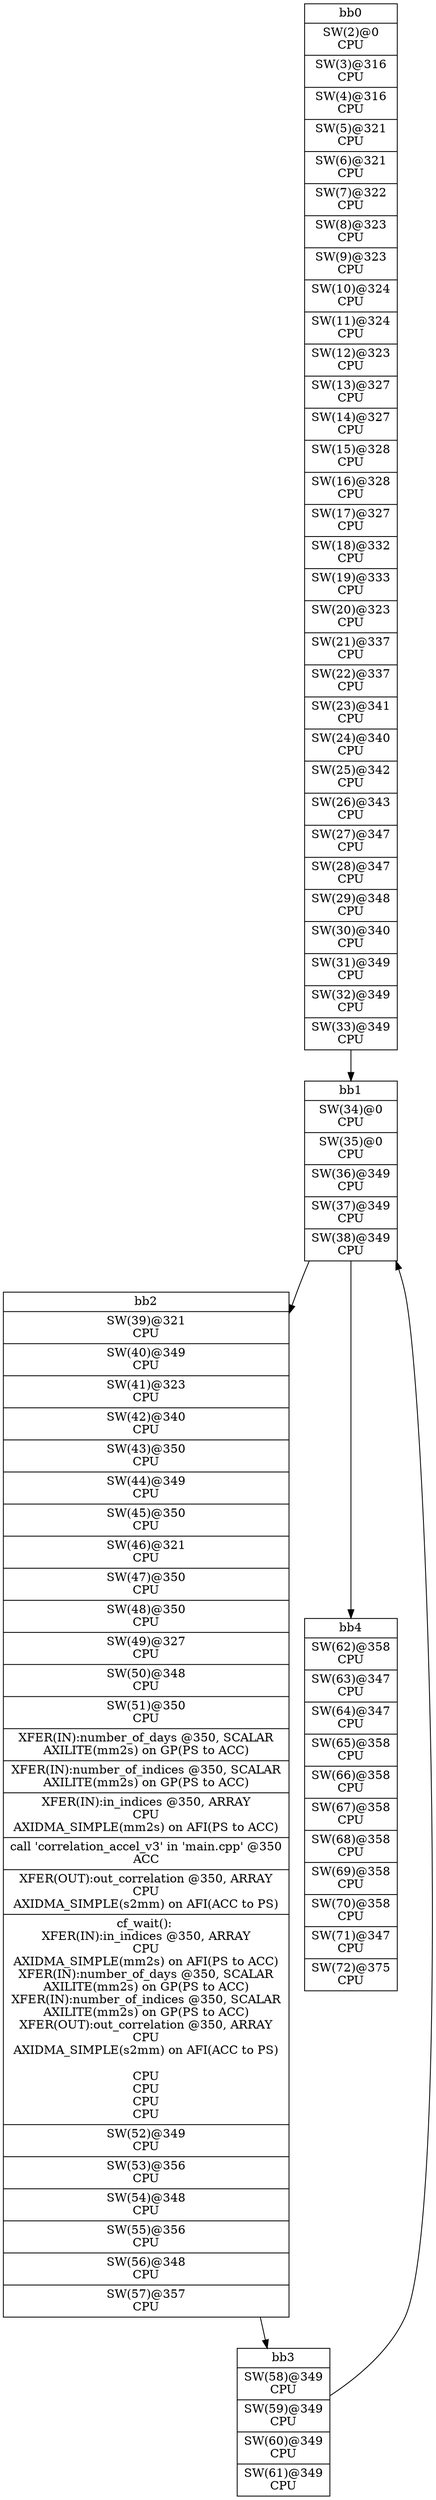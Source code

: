 digraph CDFG {
node [shape=record];
bb0 [shape=record, label = "{bb0|<x0x2a6e1f0>SW(2)@0\nCPU\n|<x0x2a70a70>SW(3)@316\nCPU\n|<x0x2a6e3d0>SW(4)@316\nCPU\n|<x0x2a6e610>SW(5)@321\nCPU\n|<x0x2a6e840>SW(6)@321\nCPU\n|<x0x2a6ea70>SW(7)@322\nCPU\n|<x0x2a6eca0>SW(8)@323\nCPU\n|<x0x2a6eed0>SW(9)@323\nCPU\n|<x0x2a6f100>SW(10)@324\nCPU\n|<x0x2a70d10>SW(11)@324\nCPU\n|<x0x2a70ed0>SW(12)@323\nCPU\n|<x0x2a71110>SW(13)@327\nCPU\n|<x0x2a71340>SW(14)@327\nCPU\n|<x0x2a71570>SW(15)@328\nCPU\n|<x0x2a717c0>SW(16)@328\nCPU\n|<x0x2a719d0>SW(17)@327\nCPU\n|<x0x2a71c10>SW(18)@332\nCPU\n|<x0x2a726a0>SW(19)@333\nCPU\n|<x0x2a727f0>SW(20)@323\nCPU\n|<x0x2a72a20>SW(21)@337\nCPU\n|<x0x2a71d60>SW(22)@337\nCPU\n|<x0x2a72430>SW(23)@341\nCPU\n|<x0x2a71f80>SW(24)@340\nCPU\n|<x0x2a721d0>SW(25)@342\nCPU\n|<x0x2a73480>SW(26)@343\nCPU\n|<x0x2a736d0>SW(27)@347\nCPU\n|<x0x2a738e0>SW(28)@347\nCPU\n|<x0x2a73b20>SW(29)@348\nCPU\n|<x0x2a73d50>SW(30)@340\nCPU\n|<x0x2a73fa0>SW(31)@349\nCPU\n|<x0x2a741c0>SW(32)@349\nCPU\n|<x0x2a74400>SW(33)@349\nCPU\n}"];
bb1 [shape=record, label = "{bb1|<x0x2a747a0>SW(34)@0\nCPU\n|<x0x2a74910>SW(35)@0\nCPU\n|<x0x2a74ab0>SW(36)@349\nCPU\n|<x0x2a74ce0>SW(37)@349\nCPU\n|<x0x2a74ef0>SW(38)@349\nCPU\n}"];
bb2 [shape=record, label = "{bb2|<x0x2a74680>SW(39)@321\nCPU\n|<x0x2a75570>SW(40)@349\nCPU\n|<x0x2a75730>SW(41)@323\nCPU\n|<x0x2a75960>SW(42)@340\nCPU\n|<x0x2a75bb0>SW(43)@350\nCPU\n|<x0x2a75dd0>SW(44)@349\nCPU\n|<x0x2a76000>SW(45)@350\nCPU\n|<x0x2a76210>SW(46)@321\nCPU\n|<x0x2a76440>SW(47)@350\nCPU\n|<x0x2a76650>SW(48)@350\nCPU\n|<x0x2a76870>SW(49)@327\nCPU\n|<x0x2a76aa0>SW(50)@348\nCPU\n|<x0x2a76cd0>SW(51)@350\nCPU\n|<x0x2a7b6b0>XFER(IN):number_of_days @350, SCALAR\nAXILITE(mm2s) on GP(PS to ACC)\n|<x0x2a7a240>XFER(IN):number_of_indices @350, SCALAR\nAXILITE(mm2s) on GP(PS to ACC)\n|<x0x2a7a350>XFER(IN):in_indices @350, ARRAY\nCPU\nAXIDMA_SIMPLE(mm2s) on AFI(PS to ACC)\n|<x0x2a68a40>call 'correlation_accel_v3' in 'main.cpp' @350\nACC\n|<x0x2a7b810>XFER(OUT):out_correlation @350, ARRAY\nCPU\nAXIDMA_SIMPLE(s2mm) on AFI(ACC to PS)\n|<x0x2a7bac0>cf_wait(): \nXFER(IN):in_indices @350, ARRAY\nCPU\nAXIDMA_SIMPLE(mm2s) on AFI(PS to ACC)\nXFER(IN):number_of_days @350, SCALAR\nAXILITE(mm2s) on GP(PS to ACC)\nXFER(IN):number_of_indices @350, SCALAR\nAXILITE(mm2s) on GP(PS to ACC)\nXFER(OUT):out_correlation @350, ARRAY\nCPU\nAXIDMA_SIMPLE(s2mm) on AFI(ACC to PS)\n\nCPU\nCPU\nCPU\nCPU\n|<x0x2a76f20>SW(52)@349\nCPU\n|<x0x2a77150>SW(53)@356\nCPU\n|<x0x2a77360>SW(54)@348\nCPU\n|<x0x2a77590>SW(55)@356\nCPU\n|<x0x2a777d0>SW(56)@348\nCPU\n|<x0x2a77a10>SW(57)@357\nCPU\n}"];
bb3 [shape=record, label = "{bb3|<x0x2a77d50>SW(58)@349\nCPU\n|<x0x2a77f80>SW(59)@349\nCPU\n|<x0x2a78190>SW(60)@349\nCPU\n|<x0x2a783d0>SW(61)@349\nCPU\n}"];
bb4 [shape=record, label = "{bb4|<x0x2a787e0>SW(62)@358\nCPU\n|<x0x2a789d0>SW(63)@347\nCPU\n|<x0x2a78c10>SW(64)@347\nCPU\n|<x0x2a78e40>SW(65)@358\nCPU\n|<x0x2a79050>SW(66)@358\nCPU\n|<x0x2a79260>SW(67)@358\nCPU\n|<x0x2a79470>SW(68)@358\nCPU\n|<x0x2a79700>SW(69)@358\nCPU\n|<x0x2a798a0>SW(70)@358\nCPU\n|<x0x2a79ac0>SW(71)@347\nCPU\n|<x0x2a79d00>SW(72)@375\nCPU\n}"];
bb0 -> bb1
bb1 -> bb2
bb1 -> bb4
bb2 -> bb3
bb3 -> bb1
}
